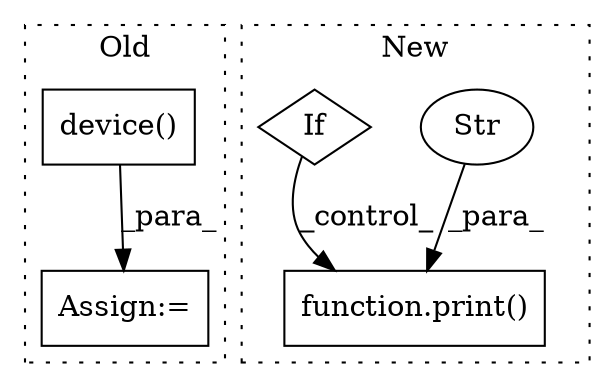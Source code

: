 digraph G {
subgraph cluster0 {
1 [label="device()" a="75" s="425,463" l="13,1" shape="box"];
3 [label="Assign:=" a="68" s="422" l="3" shape="box"];
label = "Old";
style="dotted";
}
subgraph cluster1 {
2 [label="function.print()" a="75" s="317,334" l="6,1" shape="box"];
4 [label="Str" a="66" s="323" l="11" shape="ellipse"];
5 [label="If" a="96" s="296" l="3" shape="diamond"];
label = "New";
style="dotted";
}
1 -> 3 [label="_para_"];
4 -> 2 [label="_para_"];
5 -> 2 [label="_control_"];
}
